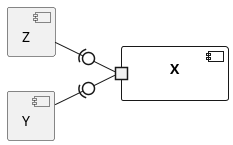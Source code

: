 ﻿@startuml
skinparam componentstyle uml2
left to right direction

component X {
    port " " as x_out
}

'u for layouting it more nicely, 0) for lollipop
x_out -u0)- [Y]
x_out -u0)- [Z]

@enduml